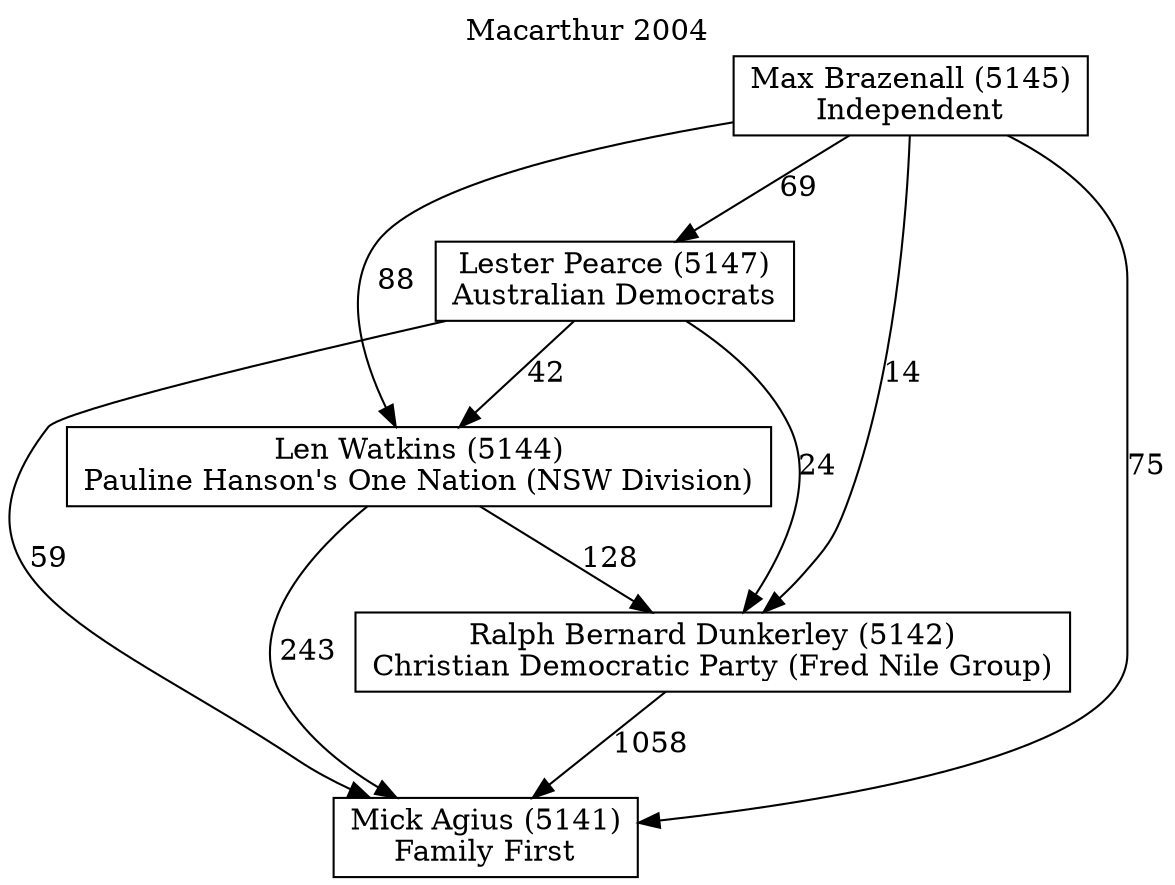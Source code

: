 // House preference flow
digraph "Mick Agius (5141)_Macarthur_2004" {
	graph [label="Macarthur 2004" labelloc=t mclimit=10]
	node [shape=box]
	"Mick Agius (5141)" [label="Mick Agius (5141)
Family First"]
	"Ralph Bernard Dunkerley (5142)" [label="Ralph Bernard Dunkerley (5142)
Christian Democratic Party (Fred Nile Group)"]
	"Len Watkins (5144)" [label="Len Watkins (5144)
Pauline Hanson's One Nation (NSW Division)"]
	"Lester Pearce (5147)" [label="Lester Pearce (5147)
Australian Democrats"]
	"Max Brazenall (5145)" [label="Max Brazenall (5145)
Independent"]
	"Ralph Bernard Dunkerley (5142)" -> "Mick Agius (5141)" [label=1058]
	"Len Watkins (5144)" -> "Ralph Bernard Dunkerley (5142)" [label=128]
	"Lester Pearce (5147)" -> "Len Watkins (5144)" [label=42]
	"Max Brazenall (5145)" -> "Lester Pearce (5147)" [label=69]
	"Len Watkins (5144)" -> "Mick Agius (5141)" [label=243]
	"Lester Pearce (5147)" -> "Mick Agius (5141)" [label=59]
	"Max Brazenall (5145)" -> "Mick Agius (5141)" [label=75]
	"Max Brazenall (5145)" -> "Len Watkins (5144)" [label=88]
	"Lester Pearce (5147)" -> "Ralph Bernard Dunkerley (5142)" [label=24]
	"Max Brazenall (5145)" -> "Ralph Bernard Dunkerley (5142)" [label=14]
}
